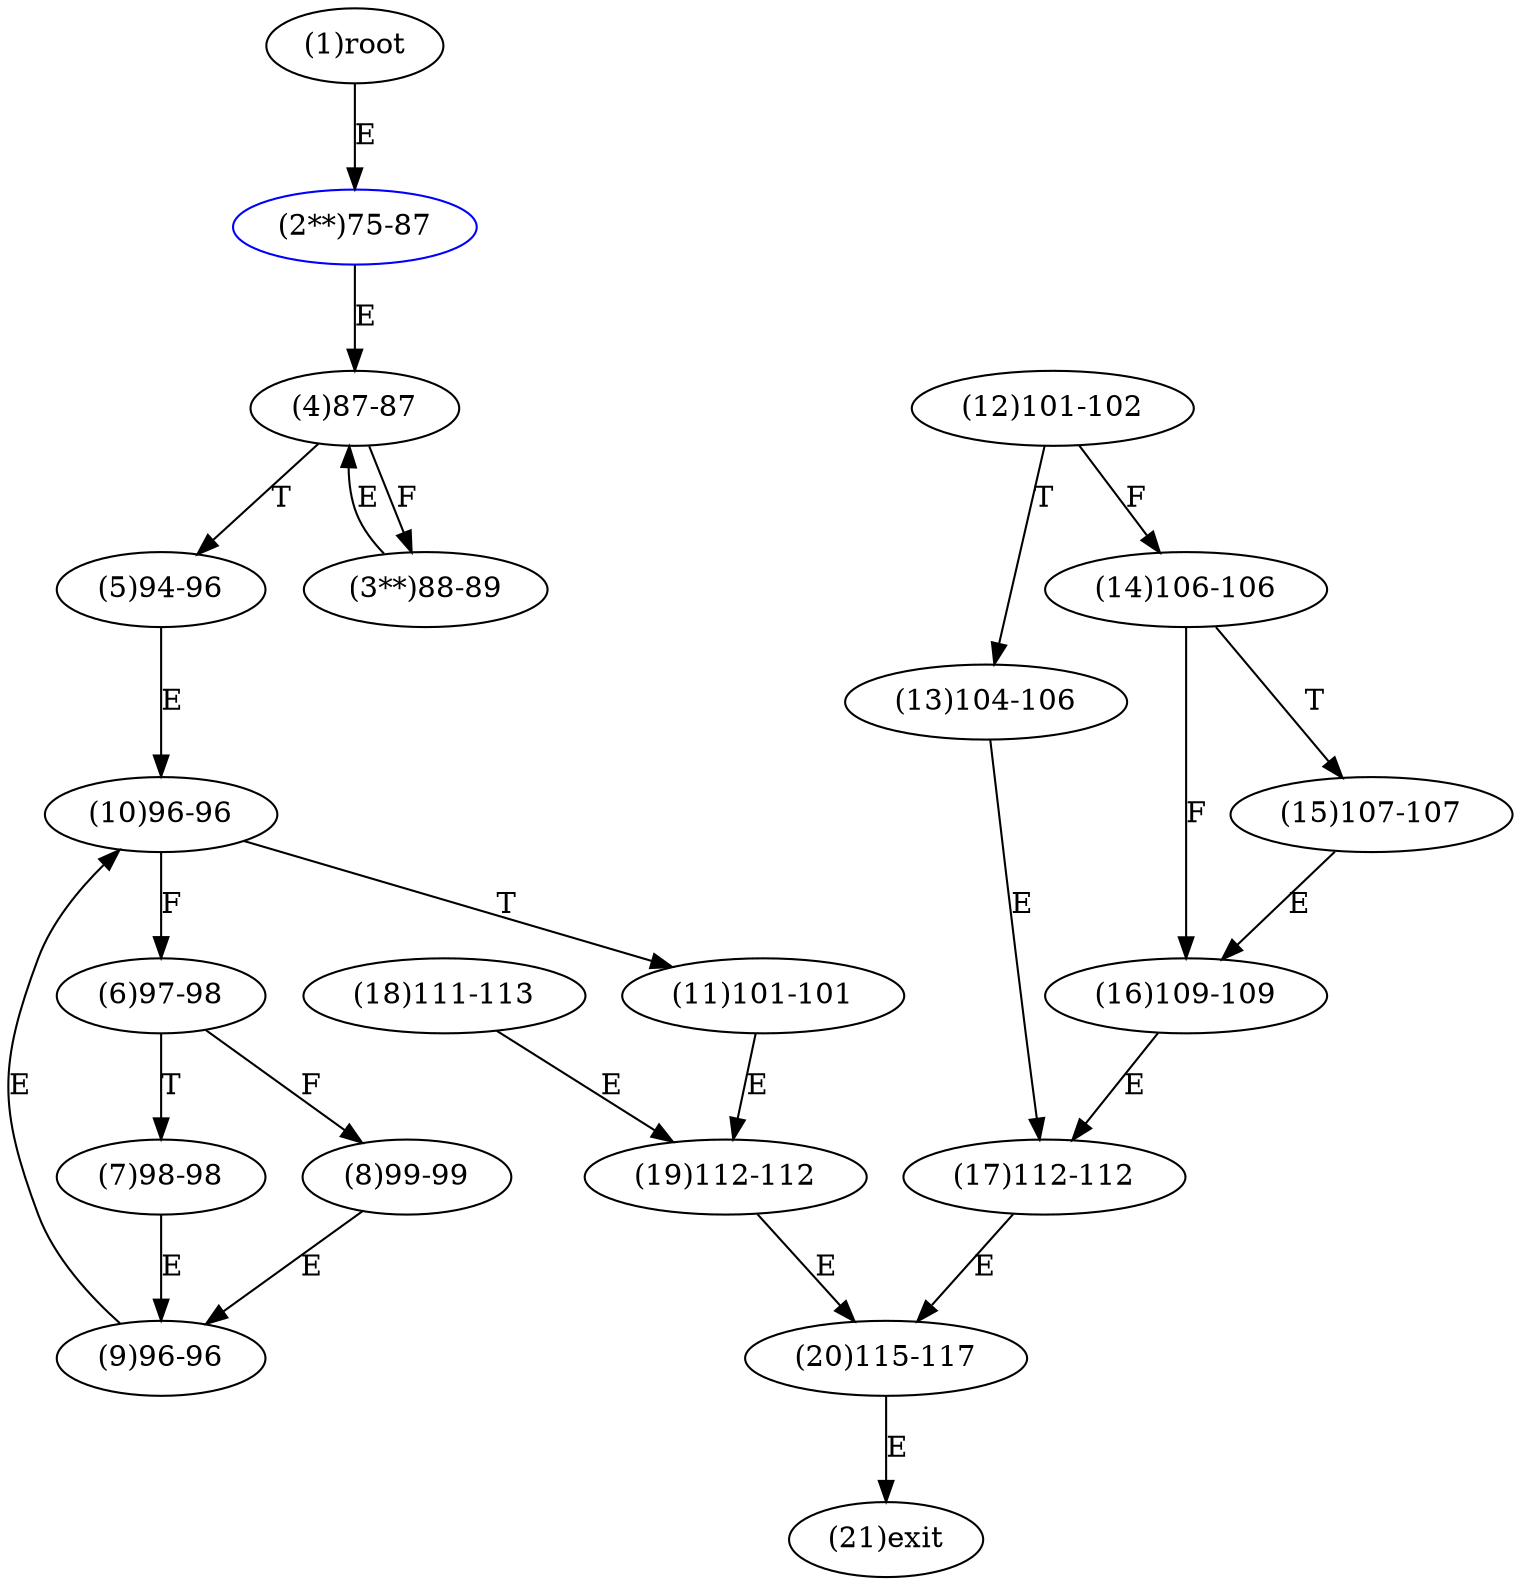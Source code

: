 digraph "" { 
1[ label="(1)root"];
2[ label="(2**)75-87",color=blue];
3[ label="(3**)88-89"];
4[ label="(4)87-87"];
5[ label="(5)94-96"];
6[ label="(6)97-98"];
7[ label="(7)98-98"];
8[ label="(8)99-99"];
9[ label="(9)96-96"];
10[ label="(10)96-96"];
11[ label="(11)101-101"];
12[ label="(12)101-102"];
13[ label="(13)104-106"];
14[ label="(14)106-106"];
15[ label="(15)107-107"];
17[ label="(17)112-112"];
16[ label="(16)109-109"];
19[ label="(19)112-112"];
18[ label="(18)111-113"];
21[ label="(21)exit"];
20[ label="(20)115-117"];
1->2[ label="E"];
2->4[ label="E"];
3->4[ label="E"];
4->3[ label="F"];
4->5[ label="T"];
5->10[ label="E"];
6->8[ label="F"];
6->7[ label="T"];
7->9[ label="E"];
8->9[ label="E"];
9->10[ label="E"];
10->6[ label="F"];
10->11[ label="T"];
11->19[ label="E"];
12->14[ label="F"];
12->13[ label="T"];
13->17[ label="E"];
14->16[ label="F"];
14->15[ label="T"];
15->16[ label="E"];
16->17[ label="E"];
17->20[ label="E"];
18->19[ label="E"];
19->20[ label="E"];
20->21[ label="E"];
}